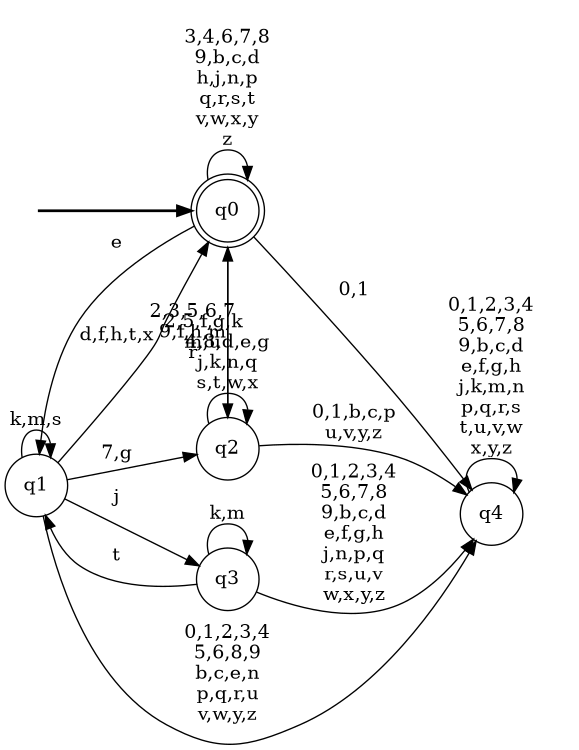 digraph BlueStar {
__start0 [style = invis, shape = none, label = "", width = 0, height = 0];

rankdir=LR;
size="8,5";

s0 [style="rounded,filled", color="black", fillcolor="white" shape="doublecircle", label="q0"];
s1 [style="filled", color="black", fillcolor="white" shape="circle", label="q1"];
s2 [style="filled", color="black", fillcolor="white" shape="circle", label="q2"];
s3 [style="filled", color="black", fillcolor="white" shape="circle", label="q3"];
s4 [style="filled", color="black", fillcolor="white" shape="circle", label="q4"];
subgraph cluster_main { 
	graph [pad=".75", ranksep="0.15", nodesep="0.15"];
	 style=invis; 
	__start0 -> s0 [penwidth=2];
}
s0 -> s0 [label="3,4,6,7,8\n9,b,c,d\nh,j,n,p\nq,r,s,t\nv,w,x,y\nz"];
s0 -> s1 [label="e"];
s0 -> s2 [label="2,5,f,g,k\nm,u"];
s0 -> s4 [label="0,1"];
s1 -> s0 [label="d,f,h,t,x"];
s1 -> s1 [label="k,m,s"];
s1 -> s2 [label="7,g"];
s1 -> s3 [label="j"];
s1 -> s4 [label="0,1,2,3,4\n5,6,8,9\nb,c,e,n\np,q,r,u\nv,w,y,z"];
s2 -> s0 [label="2,3,5,6,7\n9,f,h,m\nr"];
s2 -> s2 [label="4,8,d,e,g\nj,k,n,q\ns,t,w,x"];
s2 -> s4 [label="0,1,b,c,p\nu,v,y,z"];
s3 -> s1 [label="t"];
s3 -> s3 [label="k,m"];
s3 -> s4 [label="0,1,2,3,4\n5,6,7,8\n9,b,c,d\ne,f,g,h\nj,n,p,q\nr,s,u,v\nw,x,y,z"];
s4 -> s4 [label="0,1,2,3,4\n5,6,7,8\n9,b,c,d\ne,f,g,h\nj,k,m,n\np,q,r,s\nt,u,v,w\nx,y,z"];

}